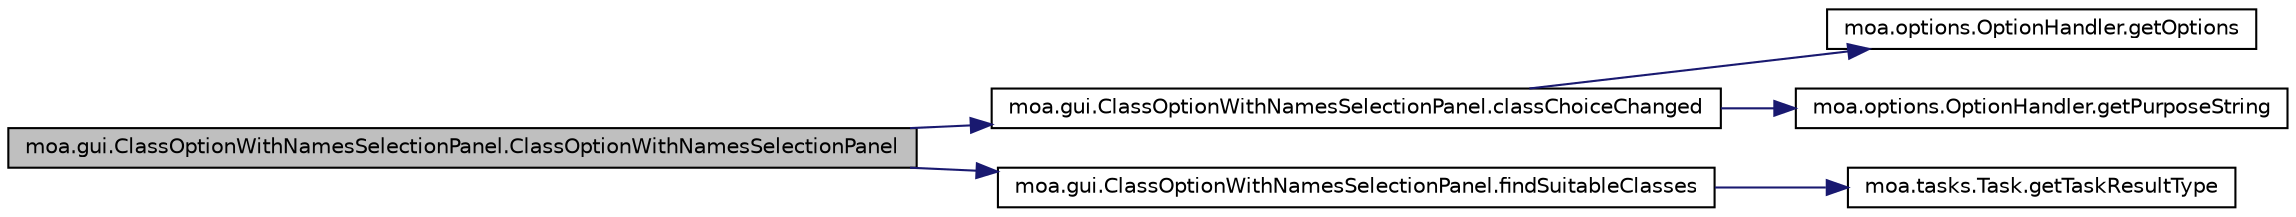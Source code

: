 digraph G
{
  edge [fontname="Helvetica",fontsize="10",labelfontname="Helvetica",labelfontsize="10"];
  node [fontname="Helvetica",fontsize="10",shape=record];
  rankdir=LR;
  Node1 [label="moa.gui.ClassOptionWithNamesSelectionPanel.ClassOptionWithNamesSelectionPanel",height=0.2,width=0.4,color="black", fillcolor="grey75", style="filled" fontcolor="black"];
  Node1 -> Node2 [color="midnightblue",fontsize="10",style="solid",fontname="Helvetica"];
  Node2 [label="moa.gui.ClassOptionWithNamesSelectionPanel.classChoiceChanged",height=0.2,width=0.4,color="black", fillcolor="white", style="filled",URL="$classmoa_1_1gui_1_1ClassOptionWithNamesSelectionPanel.html#a0dc6da4510eeee22fb9d35c01f0840cd"];
  Node2 -> Node3 [color="midnightblue",fontsize="10",style="solid",fontname="Helvetica"];
  Node3 [label="moa.options.OptionHandler.getOptions",height=0.2,width=0.4,color="black", fillcolor="white", style="filled",URL="$interfacemoa_1_1options_1_1OptionHandler.html#ad2b9997b96d775bee2b0b95a146f52ca",tooltip="Gets the options of this object."];
  Node2 -> Node4 [color="midnightblue",fontsize="10",style="solid",fontname="Helvetica"];
  Node4 [label="moa.options.OptionHandler.getPurposeString",height=0.2,width=0.4,color="black", fillcolor="white", style="filled",URL="$interfacemoa_1_1options_1_1OptionHandler.html#a46f4328b02118c30977f7ce07051c091",tooltip="Gets the purpose of this object."];
  Node1 -> Node5 [color="midnightblue",fontsize="10",style="solid",fontname="Helvetica"];
  Node5 [label="moa.gui.ClassOptionWithNamesSelectionPanel.findSuitableClasses",height=0.2,width=0.4,color="black", fillcolor="white", style="filled",URL="$classmoa_1_1gui_1_1ClassOptionWithNamesSelectionPanel.html#a241d9ec18c20fb532ea64e95e763a804"];
  Node5 -> Node6 [color="midnightblue",fontsize="10",style="solid",fontname="Helvetica"];
  Node6 [label="moa.tasks.Task.getTaskResultType",height=0.2,width=0.4,color="black", fillcolor="white", style="filled",URL="$interfacemoa_1_1tasks_1_1Task.html#a568100cd931416820d1bcc81032301f6",tooltip="Gets the result type of this task."];
}
